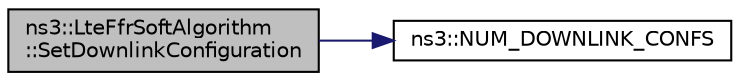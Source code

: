 digraph "ns3::LteFfrSoftAlgorithm::SetDownlinkConfiguration"
{
 // LATEX_PDF_SIZE
  edge [fontname="Helvetica",fontsize="10",labelfontname="Helvetica",labelfontsize="10"];
  node [fontname="Helvetica",fontsize="10",shape=record];
  rankdir="LR";
  Node1 [label="ns3::LteFfrSoftAlgorithm\l::SetDownlinkConfiguration",height=0.2,width=0.4,color="black", fillcolor="grey75", style="filled", fontcolor="black",tooltip="Set downlink configuration function."];
  Node1 -> Node2 [color="midnightblue",fontsize="10",style="solid",fontname="Helvetica"];
  Node2 [label="ns3::NUM_DOWNLINK_CONFS",height=0.2,width=0.4,color="black", fillcolor="white", style="filled",URL="$namespacens3.html#a417f8ac741bc7d3d00afe1cc14a59faf",tooltip=" "];
}
